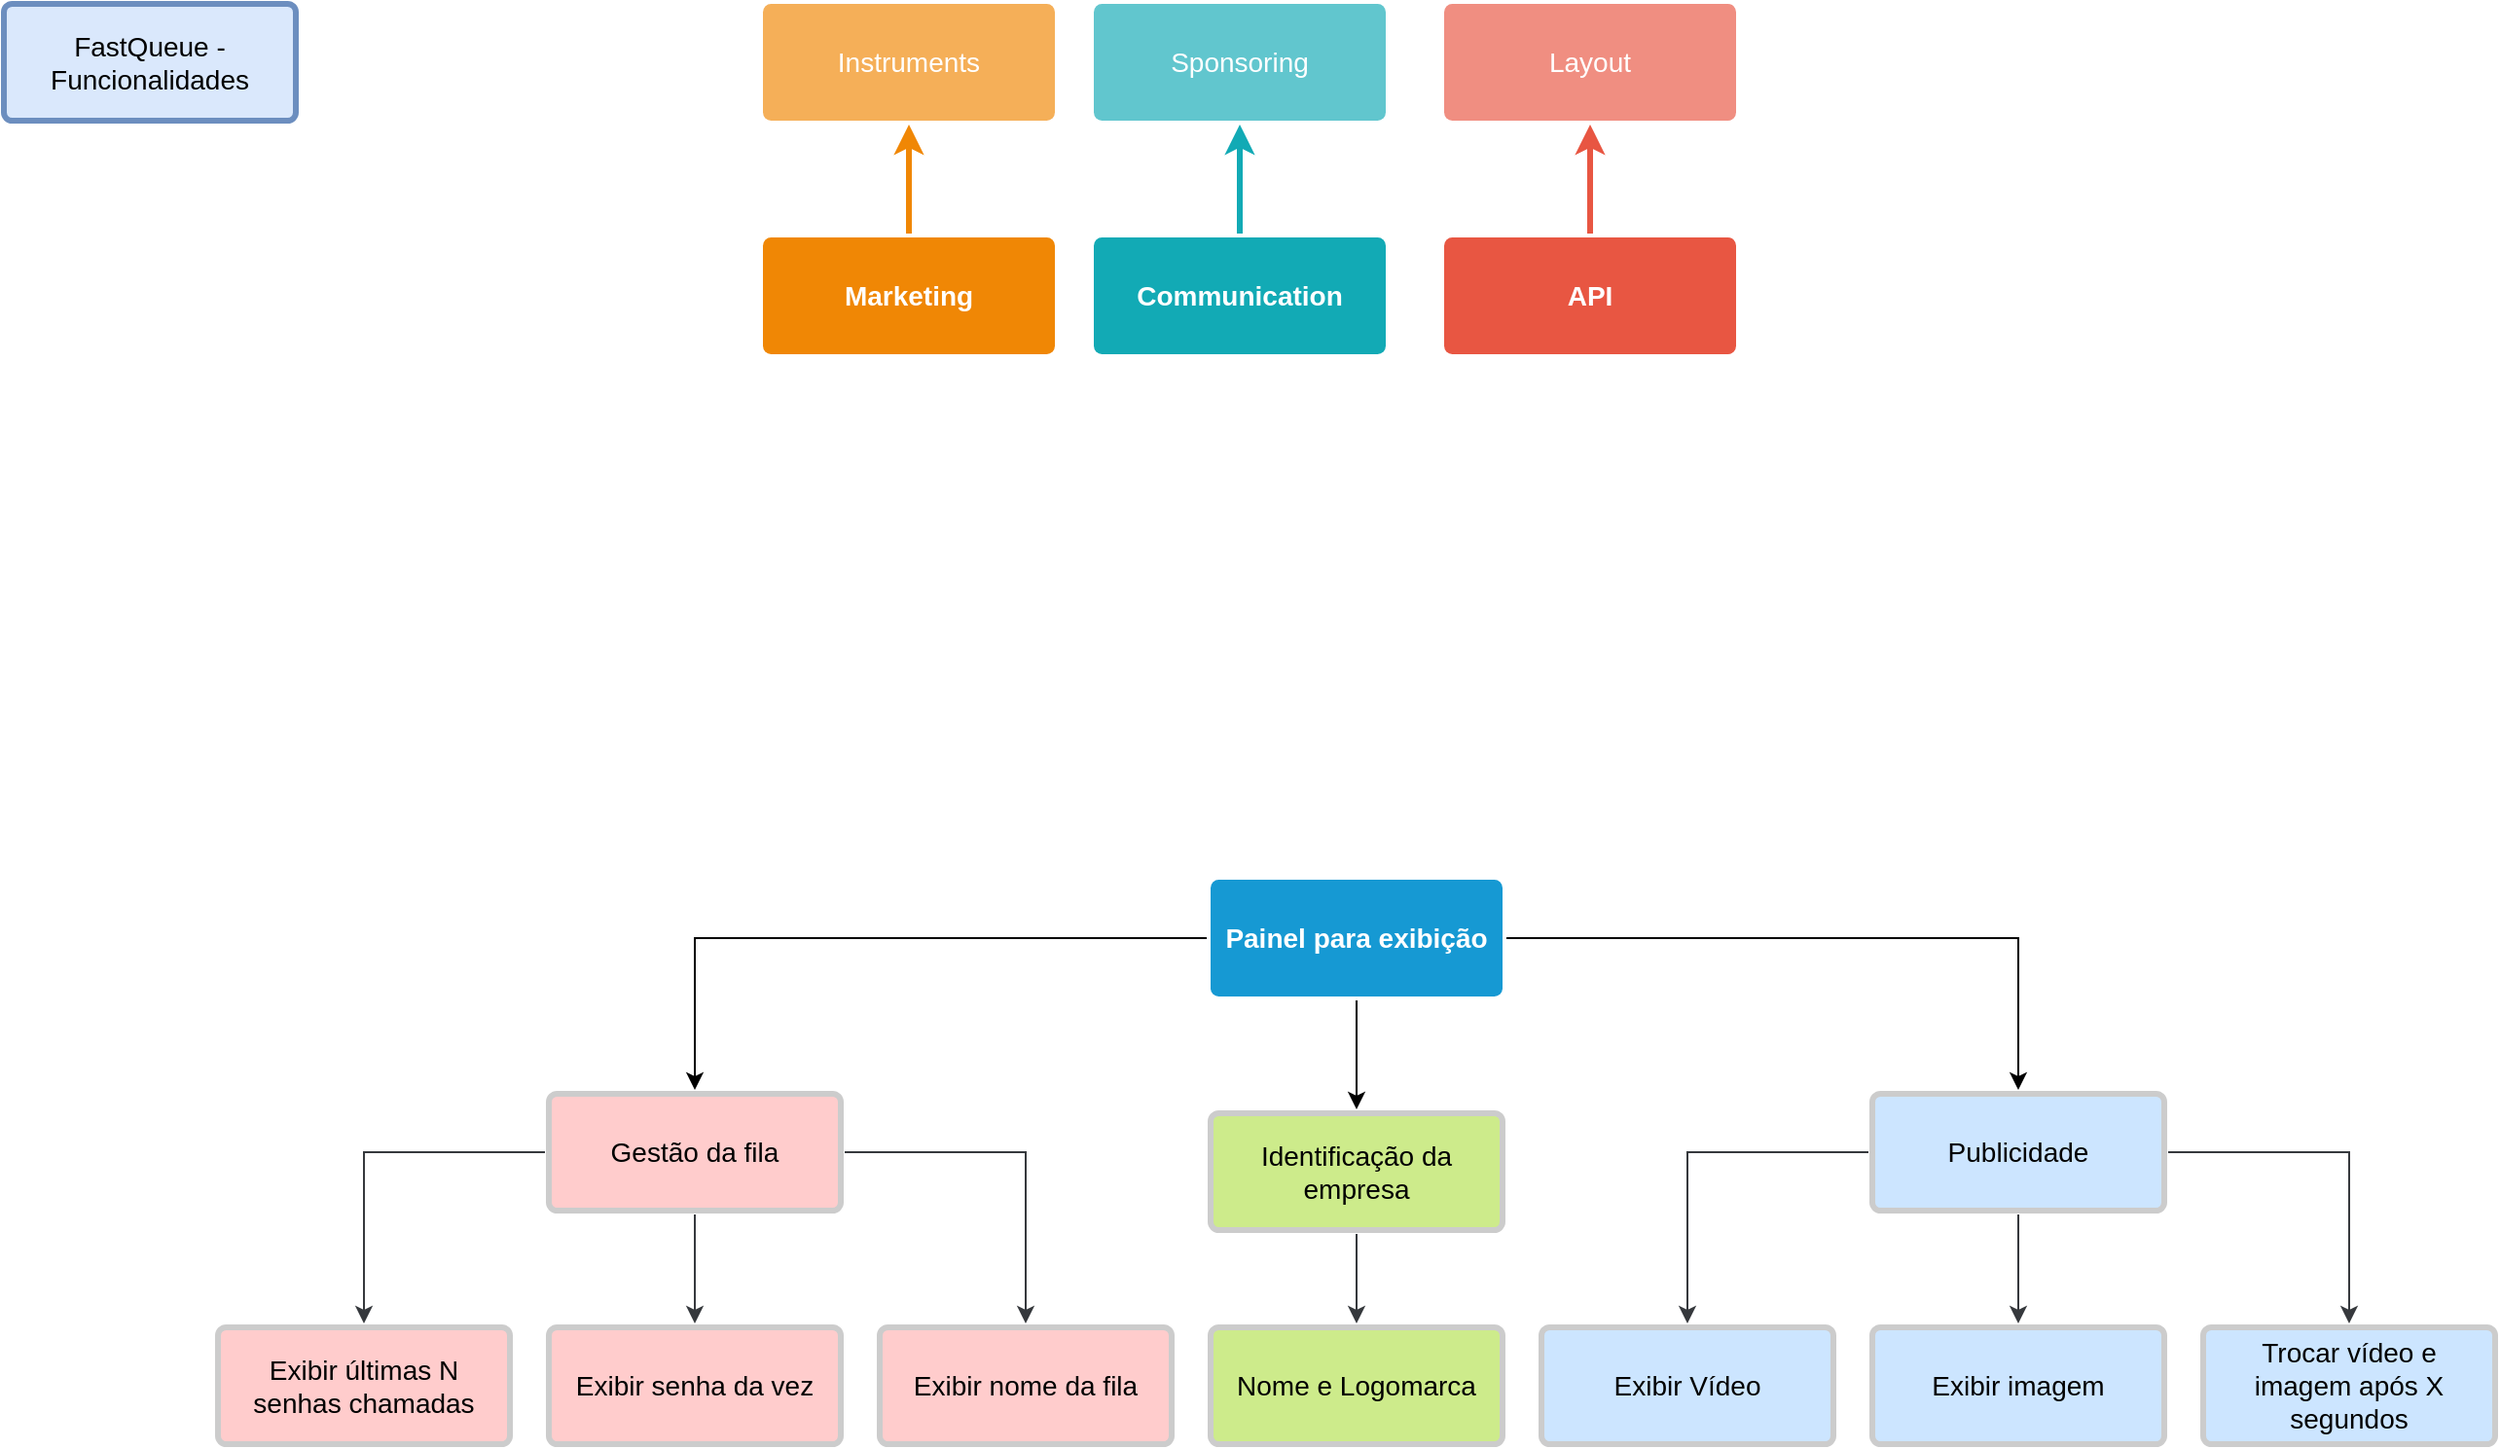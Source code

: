<mxfile version="17.5.0" type="github">
  <diagram id="6a731a19-8d31-9384-78a2-239565b7b9f0" name="Page-1">
    <mxGraphModel dx="1350" dy="764" grid="1" gridSize="10" guides="1" tooltips="1" connect="1" arrows="1" fold="1" page="1" pageScale="1" pageWidth="1169" pageHeight="827" background="none" math="0" shadow="0">
      <root>
        <mxCell id="0" />
        <mxCell id="1" parent="0" />
        <mxCell id="1750" value="" style="edgeStyle=none;rounded=1;jumpStyle=none;html=1;shadow=0;labelBackgroundColor=none;startArrow=none;startFill=0;jettySize=auto;orthogonalLoop=1;strokeColor=#E85642;strokeWidth=3;fontFamily=Helvetica;fontSize=14;fontColor=#FFFFFF;spacing=5;fontStyle=1;fillColor=#b0e3e6;" parent="1" source="1753" target="1756" edge="1">
          <mxGeometry relative="1" as="geometry" />
        </mxCell>
        <mxCell id="1753" value="API " style="rounded=1;whiteSpace=wrap;html=1;shadow=0;labelBackgroundColor=none;strokeColor=none;strokeWidth=3;fillColor=#e85642;fontFamily=Helvetica;fontSize=14;fontColor=#FFFFFF;align=center;spacing=5;fontStyle=1;arcSize=7;perimeterSpacing=2;" parent="1" vertex="1">
          <mxGeometry x="790" y="150" width="150" height="60" as="geometry" />
        </mxCell>
        <mxCell id="1756" value="Layout" style="rounded=1;whiteSpace=wrap;html=1;shadow=0;labelBackgroundColor=none;strokeColor=none;strokeWidth=3;fillColor=#f08e81;fontFamily=Helvetica;fontSize=14;fontColor=#FFFFFF;align=center;spacing=5;fontStyle=0;arcSize=7;perimeterSpacing=2;" parent="1" vertex="1">
          <mxGeometry x="790" y="30" width="150" height="60" as="geometry" />
        </mxCell>
        <mxCell id="1760" value="&lt;div&gt;Painel para exibição&lt;/div&gt;" style="rounded=1;whiteSpace=wrap;html=1;shadow=0;labelBackgroundColor=none;strokeColor=none;strokeWidth=3;fillColor=#1699d3;fontFamily=Helvetica;fontSize=14;fontColor=#FFFFFF;align=center;spacing=5;fontStyle=1;arcSize=7;perimeterSpacing=2;" parent="1" vertex="1">
          <mxGeometry x="670" y="480" width="150" height="60" as="geometry" />
        </mxCell>
        <mxCell id="2rp1aH3CxBHH7PFFhipD-1780" style="edgeStyle=orthogonalEdgeStyle;rounded=0;orthogonalLoop=1;jettySize=auto;html=1;fillColor=#ffcccc;strokeColor=#36393d;" edge="1" parent="1" source="2rp1aH3CxBHH7PFFhipD-1785" target="2rp1aH3CxBHH7PFFhipD-1779">
          <mxGeometry relative="1" as="geometry">
            <Array as="points">
              <mxPoint x="415" y="620" />
            </Array>
          </mxGeometry>
        </mxCell>
        <mxCell id="2rp1aH3CxBHH7PFFhipD-1782" style="edgeStyle=orthogonalEdgeStyle;rounded=0;orthogonalLoop=1;jettySize=auto;html=1;" edge="1" parent="1" source="1760" target="2rp1aH3CxBHH7PFFhipD-1781">
          <mxGeometry relative="1" as="geometry">
            <mxPoint x="745" y="572" as="sourcePoint" />
          </mxGeometry>
        </mxCell>
        <mxCell id="2rp1aH3CxBHH7PFFhipD-1784" style="edgeStyle=orthogonalEdgeStyle;rounded=0;orthogonalLoop=1;jettySize=auto;html=1;fillColor=#ffcccc;strokeColor=#36393d;" edge="1" parent="1" source="2rp1aH3CxBHH7PFFhipD-1785" target="2rp1aH3CxBHH7PFFhipD-1783">
          <mxGeometry relative="1" as="geometry">
            <Array as="points">
              <mxPoint x="235" y="620" />
            </Array>
          </mxGeometry>
        </mxCell>
        <mxCell id="2rp1aH3CxBHH7PFFhipD-1786" style="edgeStyle=orthogonalEdgeStyle;rounded=0;orthogonalLoop=1;jettySize=auto;html=1;" edge="1" parent="1" source="1760" target="2rp1aH3CxBHH7PFFhipD-1785">
          <mxGeometry relative="1" as="geometry">
            <mxPoint x="668" y="540" as="sourcePoint" />
          </mxGeometry>
        </mxCell>
        <mxCell id="2rp1aH3CxBHH7PFFhipD-1800" style="edgeStyle=orthogonalEdgeStyle;rounded=0;orthogonalLoop=1;jettySize=auto;html=1;" edge="1" parent="1" source="1760" target="2rp1aH3CxBHH7PFFhipD-1798">
          <mxGeometry relative="1" as="geometry">
            <mxPoint x="822" y="540" as="sourcePoint" />
          </mxGeometry>
        </mxCell>
        <mxCell id="1764" value="Marketing" style="rounded=1;whiteSpace=wrap;html=1;shadow=0;labelBackgroundColor=none;strokeColor=none;strokeWidth=3;fillColor=#F08705;fontFamily=Helvetica;fontSize=14;fontColor=#FFFFFF;align=center;spacing=5;fontStyle=1;arcSize=7;perimeterSpacing=2;" parent="1" vertex="1">
          <mxGeometry x="440" y="150" width="150" height="60" as="geometry" />
        </mxCell>
        <mxCell id="1767" value="Instruments" style="rounded=1;whiteSpace=wrap;html=1;shadow=0;labelBackgroundColor=none;strokeColor=none;strokeWidth=3;fillColor=#f5af58;fontFamily=Helvetica;fontSize=14;fontColor=#FFFFFF;align=center;spacing=5;arcSize=7;perimeterSpacing=2;" parent="1" vertex="1">
          <mxGeometry x="440" y="30" width="150" height="60" as="geometry" />
        </mxCell>
        <mxCell id="1768" value="" style="edgeStyle=none;rounded=0;jumpStyle=none;html=1;shadow=0;labelBackgroundColor=none;startArrow=none;startFill=0;endArrow=classic;endFill=1;jettySize=auto;orthogonalLoop=1;strokeColor=#F08705;strokeWidth=3;fontFamily=Helvetica;fontSize=14;fontColor=#FFFFFF;spacing=5;" parent="1" source="1764" target="1767" edge="1">
          <mxGeometry relative="1" as="geometry" />
        </mxCell>
        <mxCell id="1769" value="FastQueue - Funcionalidades" style="rounded=1;whiteSpace=wrap;html=1;shadow=0;labelBackgroundColor=none;strokeColor=#6c8ebf;strokeWidth=3;fillColor=#dae8fc;fontFamily=Helvetica;fontSize=14;align=center;spacing=5;arcSize=7;perimeterSpacing=2;" parent="1" vertex="1">
          <mxGeometry x="50" y="30" width="150" height="60" as="geometry" />
        </mxCell>
        <mxCell id="1771" value="Communication" style="rounded=1;whiteSpace=wrap;html=1;shadow=0;labelBackgroundColor=none;strokeColor=none;strokeWidth=3;fillColor=#12aab5;fontFamily=Helvetica;fontSize=14;fontColor=#FFFFFF;align=center;spacing=5;fontStyle=1;arcSize=7;perimeterSpacing=2;" parent="1" vertex="1">
          <mxGeometry x="610" y="150.0" width="150" height="60" as="geometry" />
        </mxCell>
        <mxCell id="1776" value="Sponsoring" style="rounded=1;whiteSpace=wrap;html=1;shadow=0;labelBackgroundColor=none;strokeColor=none;strokeWidth=3;fillColor=#61c6ce;fontFamily=Helvetica;fontSize=14;fontColor=#FFFFFF;align=center;spacing=5;fontStyle=0;arcSize=7;perimeterSpacing=2;" parent="1" vertex="1">
          <mxGeometry x="610" y="30" width="150" height="60" as="geometry" />
        </mxCell>
        <mxCell id="1777" value="" style="edgeStyle=none;rounded=1;jumpStyle=none;html=1;shadow=0;labelBackgroundColor=none;startArrow=none;startFill=0;jettySize=auto;orthogonalLoop=1;strokeColor=#12AAB5;strokeWidth=3;fontFamily=Helvetica;fontSize=14;fontColor=#FFFFFF;spacing=5;fontStyle=1;fillColor=#b0e3e6;" parent="1" source="1771" target="1776" edge="1">
          <mxGeometry relative="1" as="geometry" />
        </mxCell>
        <mxCell id="2rp1aH3CxBHH7PFFhipD-1779" value="&lt;div&gt;Exibir senha da vez&lt;/div&gt;" style="rounded=1;whiteSpace=wrap;html=1;shadow=0;labelBackgroundColor=none;strokeColor=#CCCCCC;strokeWidth=3;fillColor=#ffcccc;fontFamily=Helvetica;fontSize=14;align=center;spacing=5;arcSize=7;perimeterSpacing=2;" vertex="1" parent="1">
          <mxGeometry x="330" y="710" width="150" height="60" as="geometry" />
        </mxCell>
        <mxCell id="2rp1aH3CxBHH7PFFhipD-1792" style="edgeStyle=orthogonalEdgeStyle;rounded=0;orthogonalLoop=1;jettySize=auto;html=1;fillColor=#cdeb8b;strokeColor=#36393d;" edge="1" parent="1" source="2rp1aH3CxBHH7PFFhipD-1781" target="2rp1aH3CxBHH7PFFhipD-1790">
          <mxGeometry relative="1" as="geometry" />
        </mxCell>
        <mxCell id="2rp1aH3CxBHH7PFFhipD-1781" value="Identificação da empresa" style="rounded=1;whiteSpace=wrap;html=1;shadow=0;labelBackgroundColor=none;strokeColor=#CCCCCC;strokeWidth=3;fillColor=#cdeb8b;fontFamily=Helvetica;fontSize=14;align=center;spacing=5;arcSize=7;perimeterSpacing=2;" vertex="1" parent="1">
          <mxGeometry x="670" y="600" width="150" height="60" as="geometry" />
        </mxCell>
        <mxCell id="2rp1aH3CxBHH7PFFhipD-1783" value="&lt;div&gt;Exibir últimas N senhas chamadas&lt;/div&gt;" style="rounded=1;whiteSpace=wrap;html=1;shadow=0;labelBackgroundColor=none;strokeColor=#CCCCCC;strokeWidth=3;fillColor=#ffcccc;fontFamily=Helvetica;fontSize=14;align=center;spacing=5;arcSize=7;perimeterSpacing=2;" vertex="1" parent="1">
          <mxGeometry x="160" y="710" width="150" height="60" as="geometry" />
        </mxCell>
        <mxCell id="2rp1aH3CxBHH7PFFhipD-1789" style="edgeStyle=orthogonalEdgeStyle;rounded=0;orthogonalLoop=1;jettySize=auto;html=1;fillColor=#ffcccc;strokeColor=#36393d;" edge="1" parent="1" source="2rp1aH3CxBHH7PFFhipD-1785" target="2rp1aH3CxBHH7PFFhipD-1788">
          <mxGeometry relative="1" as="geometry" />
        </mxCell>
        <mxCell id="2rp1aH3CxBHH7PFFhipD-1785" value="Gestão da fila" style="rounded=1;whiteSpace=wrap;html=1;shadow=0;labelBackgroundColor=none;strokeColor=#CCCCCC;strokeWidth=3;fillColor=#ffcccc;fontFamily=Helvetica;fontSize=14;align=center;spacing=5;fontStyle=0;arcSize=7;perimeterSpacing=2;" vertex="1" parent="1">
          <mxGeometry x="330" y="590" width="150" height="60" as="geometry" />
        </mxCell>
        <mxCell id="2rp1aH3CxBHH7PFFhipD-1788" value="Exibir nome da fila" style="rounded=1;whiteSpace=wrap;html=1;shadow=0;labelBackgroundColor=none;strokeColor=#CCCCCC;strokeWidth=3;fillColor=#ffcccc;fontFamily=Helvetica;fontSize=14;align=center;spacing=5;arcSize=7;perimeterSpacing=2;" vertex="1" parent="1">
          <mxGeometry x="500" y="710" width="150" height="60" as="geometry" />
        </mxCell>
        <mxCell id="2rp1aH3CxBHH7PFFhipD-1790" value="Nome e Logomarca" style="rounded=1;whiteSpace=wrap;html=1;shadow=0;labelBackgroundColor=none;strokeColor=#CCCCCC;strokeWidth=3;fillColor=#cdeb8b;fontFamily=Helvetica;fontSize=14;align=center;spacing=5;arcSize=7;perimeterSpacing=2;" vertex="1" parent="1">
          <mxGeometry x="670" y="710" width="150" height="60" as="geometry" />
        </mxCell>
        <mxCell id="2rp1aH3CxBHH7PFFhipD-1793" style="edgeStyle=orthogonalEdgeStyle;rounded=0;orthogonalLoop=1;jettySize=auto;html=1;fillColor=#cce5ff;strokeColor=#36393d;" edge="1" parent="1" source="2rp1aH3CxBHH7PFFhipD-1798" target="2rp1aH3CxBHH7PFFhipD-1795">
          <mxGeometry relative="1" as="geometry">
            <Array as="points">
              <mxPoint x="1095" y="620" />
            </Array>
          </mxGeometry>
        </mxCell>
        <mxCell id="2rp1aH3CxBHH7PFFhipD-1794" style="edgeStyle=orthogonalEdgeStyle;rounded=0;orthogonalLoop=1;jettySize=auto;html=1;fillColor=#cce5ff;strokeColor=#36393d;" edge="1" parent="1" source="2rp1aH3CxBHH7PFFhipD-1798" target="2rp1aH3CxBHH7PFFhipD-1796">
          <mxGeometry relative="1" as="geometry">
            <Array as="points">
              <mxPoint x="915" y="620" />
            </Array>
          </mxGeometry>
        </mxCell>
        <mxCell id="2rp1aH3CxBHH7PFFhipD-1795" value="Exibir imagem" style="rounded=1;whiteSpace=wrap;html=1;shadow=0;labelBackgroundColor=none;strokeColor=#CCCCCC;strokeWidth=3;fillColor=#cce5ff;fontFamily=Helvetica;fontSize=14;align=center;spacing=5;arcSize=7;perimeterSpacing=2;" vertex="1" parent="1">
          <mxGeometry x="1010" y="710" width="150" height="60" as="geometry" />
        </mxCell>
        <mxCell id="2rp1aH3CxBHH7PFFhipD-1796" value="Exibir Vídeo" style="rounded=1;whiteSpace=wrap;html=1;shadow=0;labelBackgroundColor=none;strokeColor=#CCCCCC;strokeWidth=3;fillColor=#cce5ff;fontFamily=Helvetica;fontSize=14;align=center;spacing=5;arcSize=7;perimeterSpacing=2;" vertex="1" parent="1">
          <mxGeometry x="840" y="710" width="150" height="60" as="geometry" />
        </mxCell>
        <mxCell id="2rp1aH3CxBHH7PFFhipD-1797" style="edgeStyle=orthogonalEdgeStyle;rounded=0;orthogonalLoop=1;jettySize=auto;html=1;fillColor=#cce5ff;strokeColor=#36393d;" edge="1" parent="1" source="2rp1aH3CxBHH7PFFhipD-1798" target="2rp1aH3CxBHH7PFFhipD-1799">
          <mxGeometry relative="1" as="geometry" />
        </mxCell>
        <mxCell id="2rp1aH3CxBHH7PFFhipD-1798" value="Publicidade" style="rounded=1;whiteSpace=wrap;html=1;shadow=0;labelBackgroundColor=none;strokeColor=#CCCCCC;strokeWidth=3;fillColor=#cce5ff;fontFamily=Helvetica;fontSize=14;align=center;spacing=5;fontStyle=0;arcSize=7;perimeterSpacing=2;" vertex="1" parent="1">
          <mxGeometry x="1010" y="590" width="150" height="60" as="geometry" />
        </mxCell>
        <mxCell id="2rp1aH3CxBHH7PFFhipD-1799" value="Trocar vídeo e imagem após X segundos" style="rounded=1;whiteSpace=wrap;html=1;shadow=0;labelBackgroundColor=none;strokeColor=#CCCCCC;strokeWidth=3;fillColor=#cce5ff;fontFamily=Helvetica;fontSize=14;align=center;spacing=5;arcSize=7;perimeterSpacing=2;" vertex="1" parent="1">
          <mxGeometry x="1180" y="710" width="150" height="60" as="geometry" />
        </mxCell>
      </root>
    </mxGraphModel>
  </diagram>
</mxfile>
